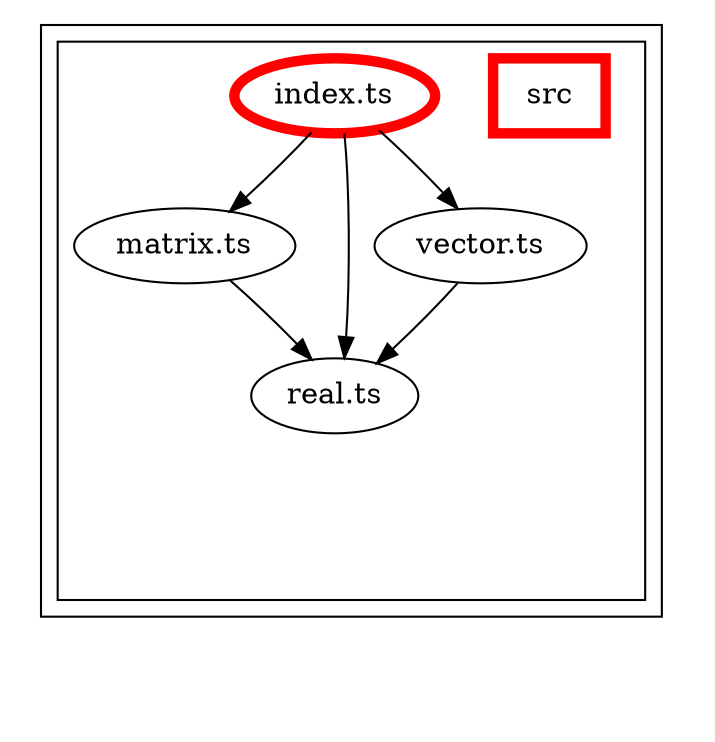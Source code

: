 digraph "dependency-graph-[object Object]" {
  compound = true;
  "dependency-graph-[object Object]" [
    style = "invis";
  ];
  "src/matrix.ts";
  "src/real.ts";
  "src/vector.ts";
  subgraph "cluster_src" {
    color = "#000000";
    label = "";
    "name_src" [
      penwidth = 5;
      shape = "rectangle";
      color = "#ff0000";
      label = "src";
    ];
    "exit_src" [
      style = "invis";
    ];
    subgraph "cluster_src" {
      color = "#000000";
      label = "";
      "name_src" [
        penwidth = 5;
        shape = "rectangle";
        color = "#ff0000";
        label = "src";
      ];
      "exit_src" [
        style = "invis";
      ];
      "src/index.ts" [
        label = "index.ts";
        color = "#ff0000";
        penwidth = 5;
      ];
      "src/matrix.ts" [
        label = "matrix.ts";
      ];
      "src/real.ts" [
        label = "real.ts";
      ];
      "src/vector.ts" [
        label = "vector.ts";
      ];
      "src/index.ts" -> "exit_src" [
        style = "invis";
      ];
      "src/matrix.ts" -> "exit_src" [
        style = "invis";
      ];
      "src/real.ts" -> "exit_src" [
        style = "invis";
      ];
      "src/vector.ts" -> "exit_src" [
        style = "invis";
      ];
    }
    "exit_src" -> "exit_src" [
      style = "invis";
    ];
    "exit_src" -> "exit_src" [
      style = "invis";
    ];
    "exit_src" -> "exit_src" [
      style = "invis";
    ];
    "exit_src" -> "exit_src" [
      style = "invis";
    ];
  }
  "exit_src" -> "dependency-graph-[object Object]" [
    style = "invis";
  ];
  "src/index.ts" -> "src/matrix.ts" [
    style = "invis";
  ];
  "src/index.ts" -> "src/matrix.ts" [
    style = "solid";
    ltail = "cluster_src/index.ts";
    lhead = "cluster_src/matrix.ts";
    color = "black";
  ];
  "src/index.ts" -> "src/real.ts" [
    style = "invis";
  ];
  "src/index.ts" -> "src/real.ts" [
    style = "solid";
    ltail = "cluster_src/index.ts";
    lhead = "cluster_src/real.ts";
    color = "black";
  ];
  "src/index.ts" -> "src/vector.ts" [
    style = "invis";
  ];
  "src/index.ts" -> "src/vector.ts" [
    style = "solid";
    ltail = "cluster_src/index.ts";
    lhead = "cluster_src/vector.ts";
    color = "black";
  ];
  "src/matrix.ts" -> "src/real.ts" [
    style = "invis";
  ];
  "src/matrix.ts" -> "src/real.ts" [
    style = "solid";
    ltail = "cluster_src/matrix.ts";
    lhead = "cluster_src/real.ts";
    color = "black";
  ];
  "src/vector.ts" -> "src/real.ts" [
    style = "invis";
  ];
  "src/vector.ts" -> "src/real.ts" [
    style = "solid";
    ltail = "cluster_src/vector.ts";
    lhead = "cluster_src/real.ts";
    color = "black";
  ];
}